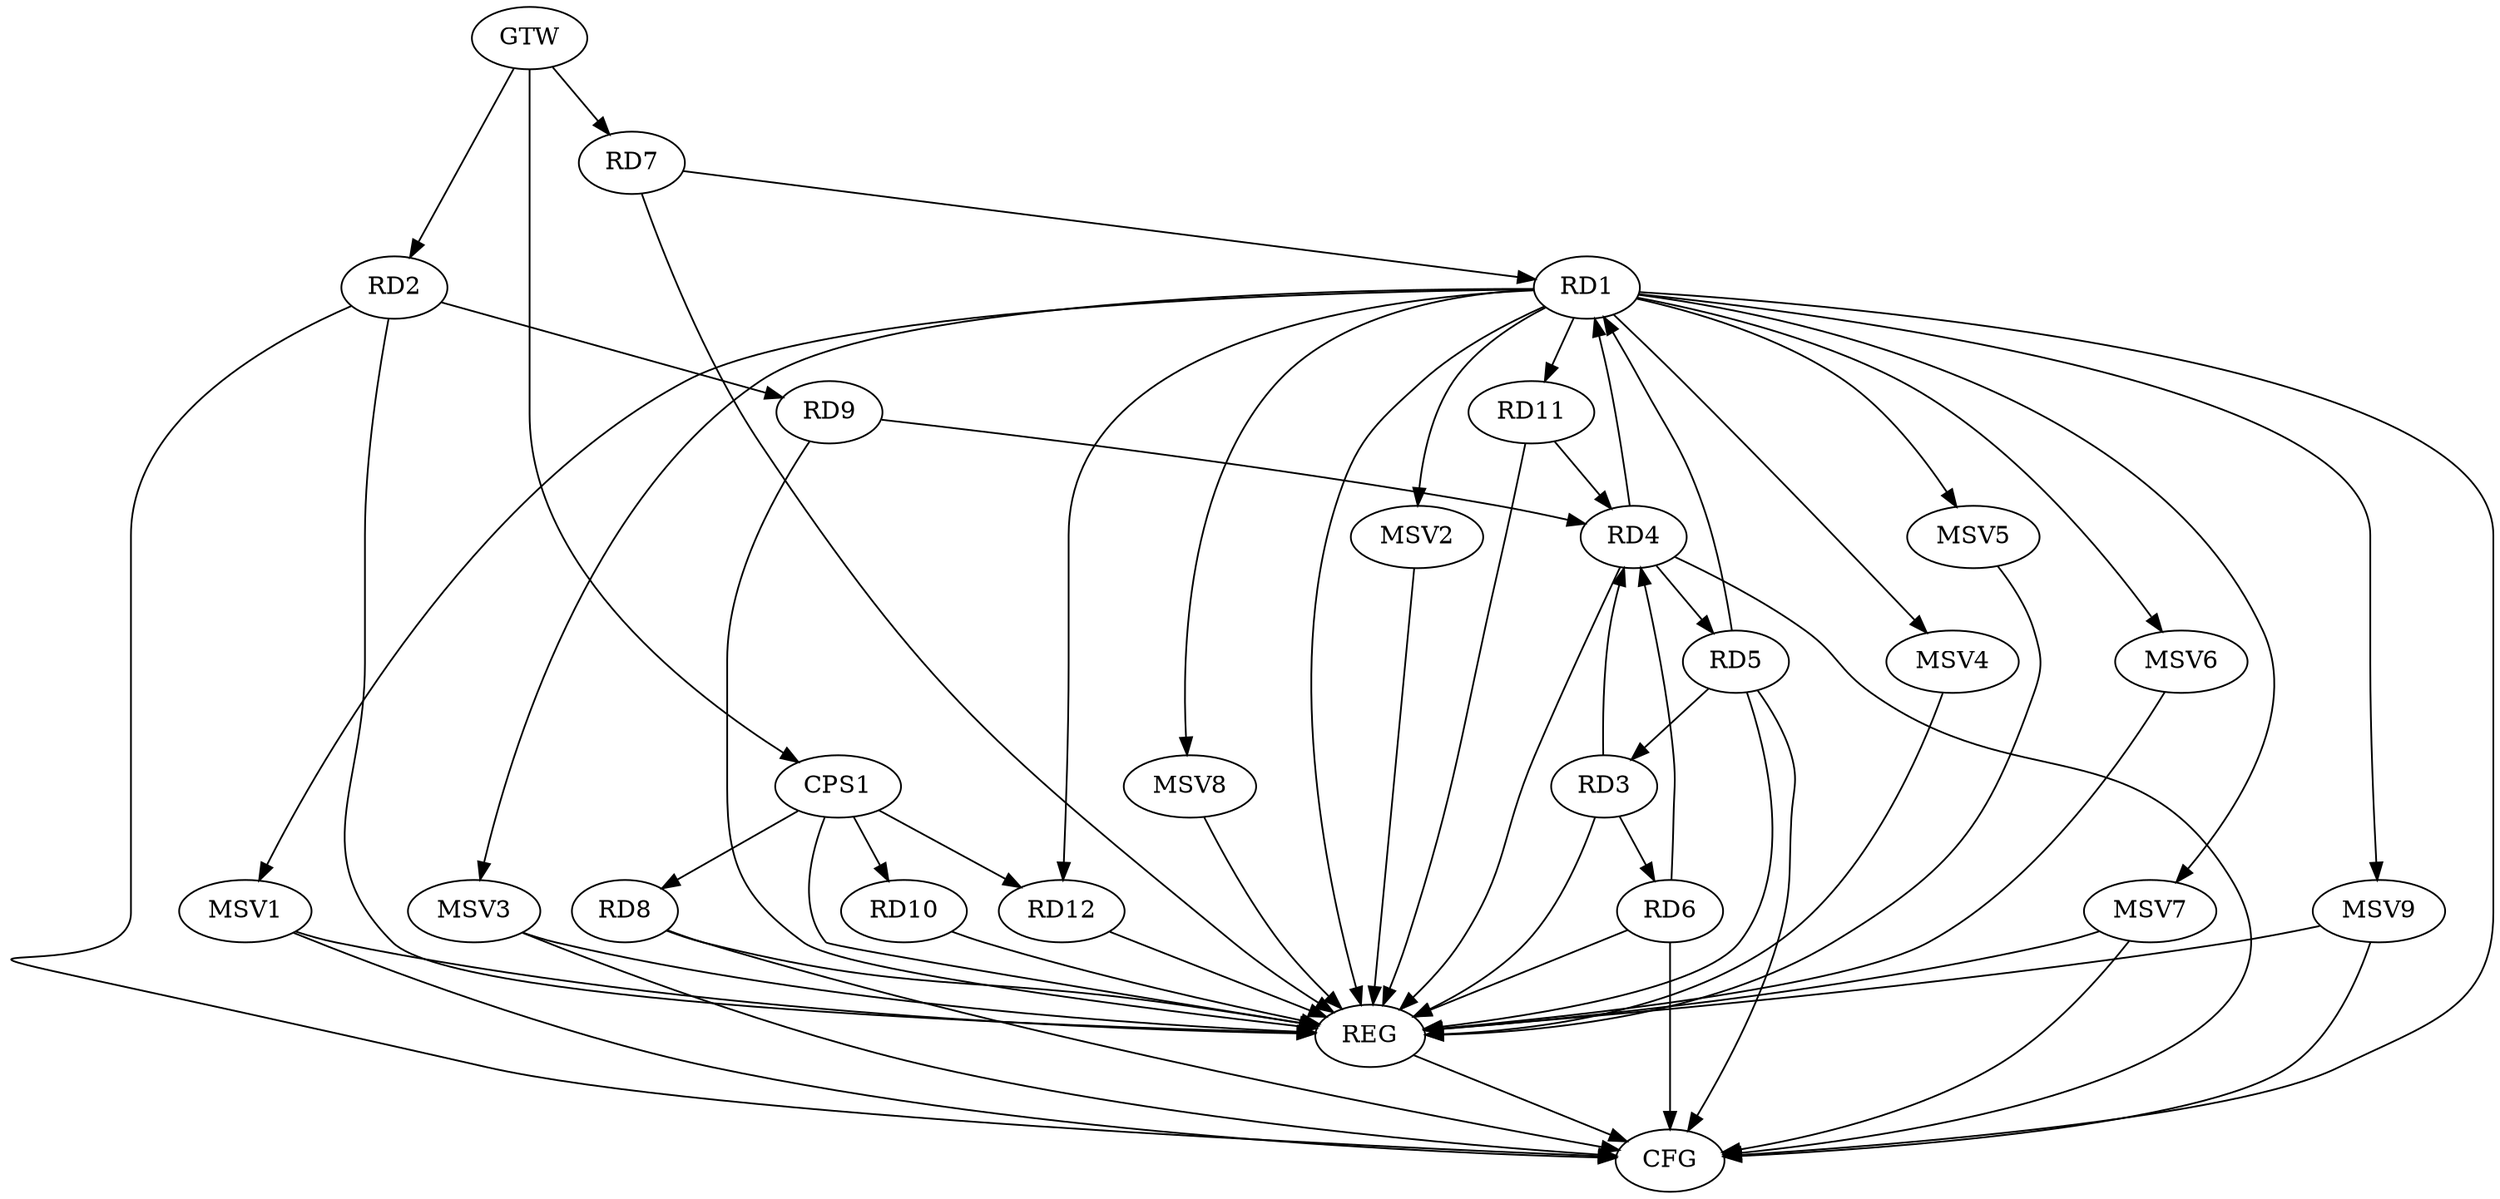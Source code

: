 strict digraph G {
  RD1 [ label="RD1" ];
  RD2 [ label="RD2" ];
  RD3 [ label="RD3" ];
  RD4 [ label="RD4" ];
  RD5 [ label="RD5" ];
  RD6 [ label="RD6" ];
  RD7 [ label="RD7" ];
  RD8 [ label="RD8" ];
  RD9 [ label="RD9" ];
  RD10 [ label="RD10" ];
  RD11 [ label="RD11" ];
  RD12 [ label="RD12" ];
  CPS1 [ label="CPS1" ];
  GTW [ label="GTW" ];
  REG [ label="REG" ];
  CFG [ label="CFG" ];
  MSV1 [ label="MSV1" ];
  MSV2 [ label="MSV2" ];
  MSV3 [ label="MSV3" ];
  MSV4 [ label="MSV4" ];
  MSV5 [ label="MSV5" ];
  MSV6 [ label="MSV6" ];
  MSV7 [ label="MSV7" ];
  MSV8 [ label="MSV8" ];
  MSV9 [ label="MSV9" ];
  RD4 -> RD1;
  RD5 -> RD1;
  RD7 -> RD1;
  RD1 -> RD11;
  RD1 -> RD12;
  RD2 -> RD9;
  RD3 -> RD4;
  RD5 -> RD3;
  RD3 -> RD6;
  RD4 -> RD5;
  RD6 -> RD4;
  RD9 -> RD4;
  RD11 -> RD4;
  CPS1 -> RD8;
  CPS1 -> RD10;
  CPS1 -> RD12;
  GTW -> RD2;
  GTW -> RD7;
  GTW -> CPS1;
  RD1 -> REG;
  RD2 -> REG;
  RD3 -> REG;
  RD4 -> REG;
  RD5 -> REG;
  RD6 -> REG;
  RD7 -> REG;
  RD8 -> REG;
  RD9 -> REG;
  RD10 -> REG;
  RD11 -> REG;
  RD12 -> REG;
  CPS1 -> REG;
  RD6 -> CFG;
  RD5 -> CFG;
  RD8 -> CFG;
  RD2 -> CFG;
  RD4 -> CFG;
  RD1 -> CFG;
  REG -> CFG;
  RD1 -> MSV1;
  MSV1 -> REG;
  MSV1 -> CFG;
  RD1 -> MSV2;
  RD1 -> MSV3;
  MSV2 -> REG;
  MSV3 -> REG;
  MSV3 -> CFG;
  RD1 -> MSV4;
  MSV4 -> REG;
  RD1 -> MSV5;
  MSV5 -> REG;
  RD1 -> MSV6;
  MSV6 -> REG;
  RD1 -> MSV7;
  MSV7 -> REG;
  MSV7 -> CFG;
  RD1 -> MSV8;
  MSV8 -> REG;
  RD1 -> MSV9;
  MSV9 -> REG;
  MSV9 -> CFG;
}
